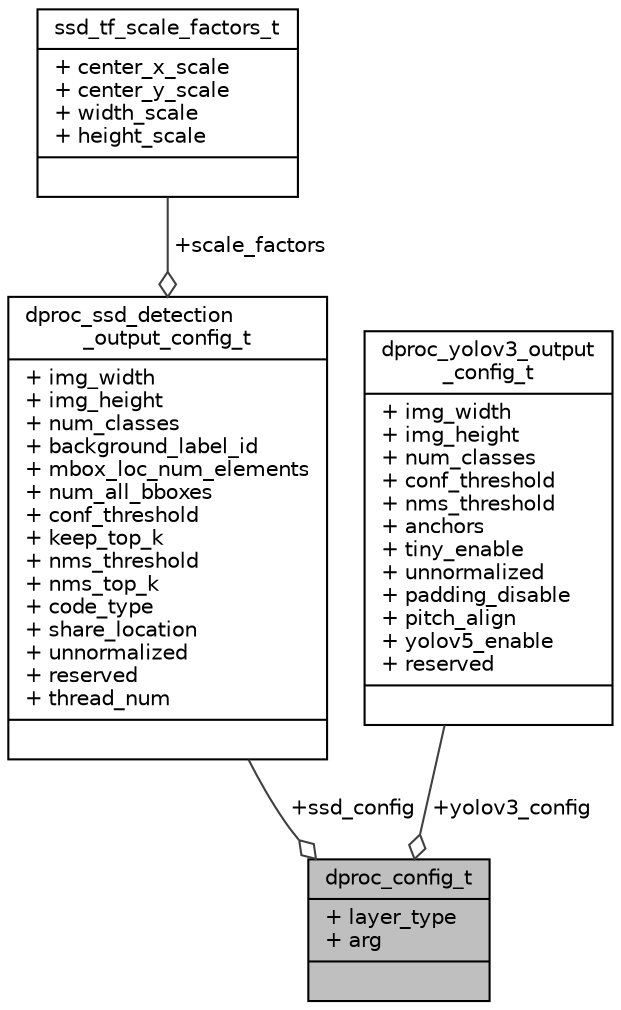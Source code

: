 digraph "dproc_config_t"
{
 // INTERACTIVE_SVG=YES
 // LATEX_PDF_SIZE
  bgcolor="transparent";
  edge [fontname="Helvetica",fontsize="10",labelfontname="Helvetica",labelfontsize="10"];
  node [fontname="Helvetica",fontsize="10",shape=record];
  Node1 [label="{dproc_config_t\n|+ layer_type\l+ arg\l|}",height=0.2,width=0.4,color="black", fillcolor="grey75", style="filled", fontcolor="black",tooltip="Description of the configuration of dproc."];
  Node2 -> Node1 [color="grey25",fontsize="10",style="solid",label=" +ssd_config" ,arrowhead="odiamond",fontname="Helvetica"];
  Node2 [label="{dproc_ssd_detection\l_output_config_t\n|+ img_width\l+ img_height\l+ num_classes\l+ background_label_id\l+ mbox_loc_num_elements\l+ num_all_bboxes\l+ conf_threshold\l+ keep_top_k\l+ nms_threshold\l+ nms_top_k\l+ code_type\l+ share_location\l+ unnormalized\l+ reserved\l+ thread_num\l|}",height=0.2,width=0.4,color="black",URL="$d3/dcc/structdproc__ssd__detection__output__config__t.html",tooltip="Description of the configuration of SSD detection output."];
  Node3 -> Node2 [color="grey25",fontsize="10",style="solid",label=" +scale_factors" ,arrowhead="odiamond",fontname="Helvetica"];
  Node3 [label="{ssd_tf_scale_factors_t\n|+ center_x_scale\l+ center_y_scale\l+ width_scale\l+ height_scale\l|}",height=0.2,width=0.4,color="black",URL="$d5/d5c/structssd__tf__scale__factors__t.html",tooltip="Description of the scale factors of SSD for TF."];
  Node4 -> Node1 [color="grey25",fontsize="10",style="solid",label=" +yolov3_config" ,arrowhead="odiamond",fontname="Helvetica"];
  Node4 [label="{dproc_yolov3_output\l_config_t\n|+ img_width\l+ img_height\l+ num_classes\l+ conf_threshold\l+ nms_threshold\l+ anchors\l+ tiny_enable\l+ unnormalized\l+ padding_disable\l+ pitch_align\l+ yolov5_enable\l+ reserved\l|}",height=0.2,width=0.4,color="black",URL="$df/d4c/structdproc__yolov3__output__config__t.html",tooltip="Description of the configuration of YOLOV3 and YOLOV5 detection output."];
}
